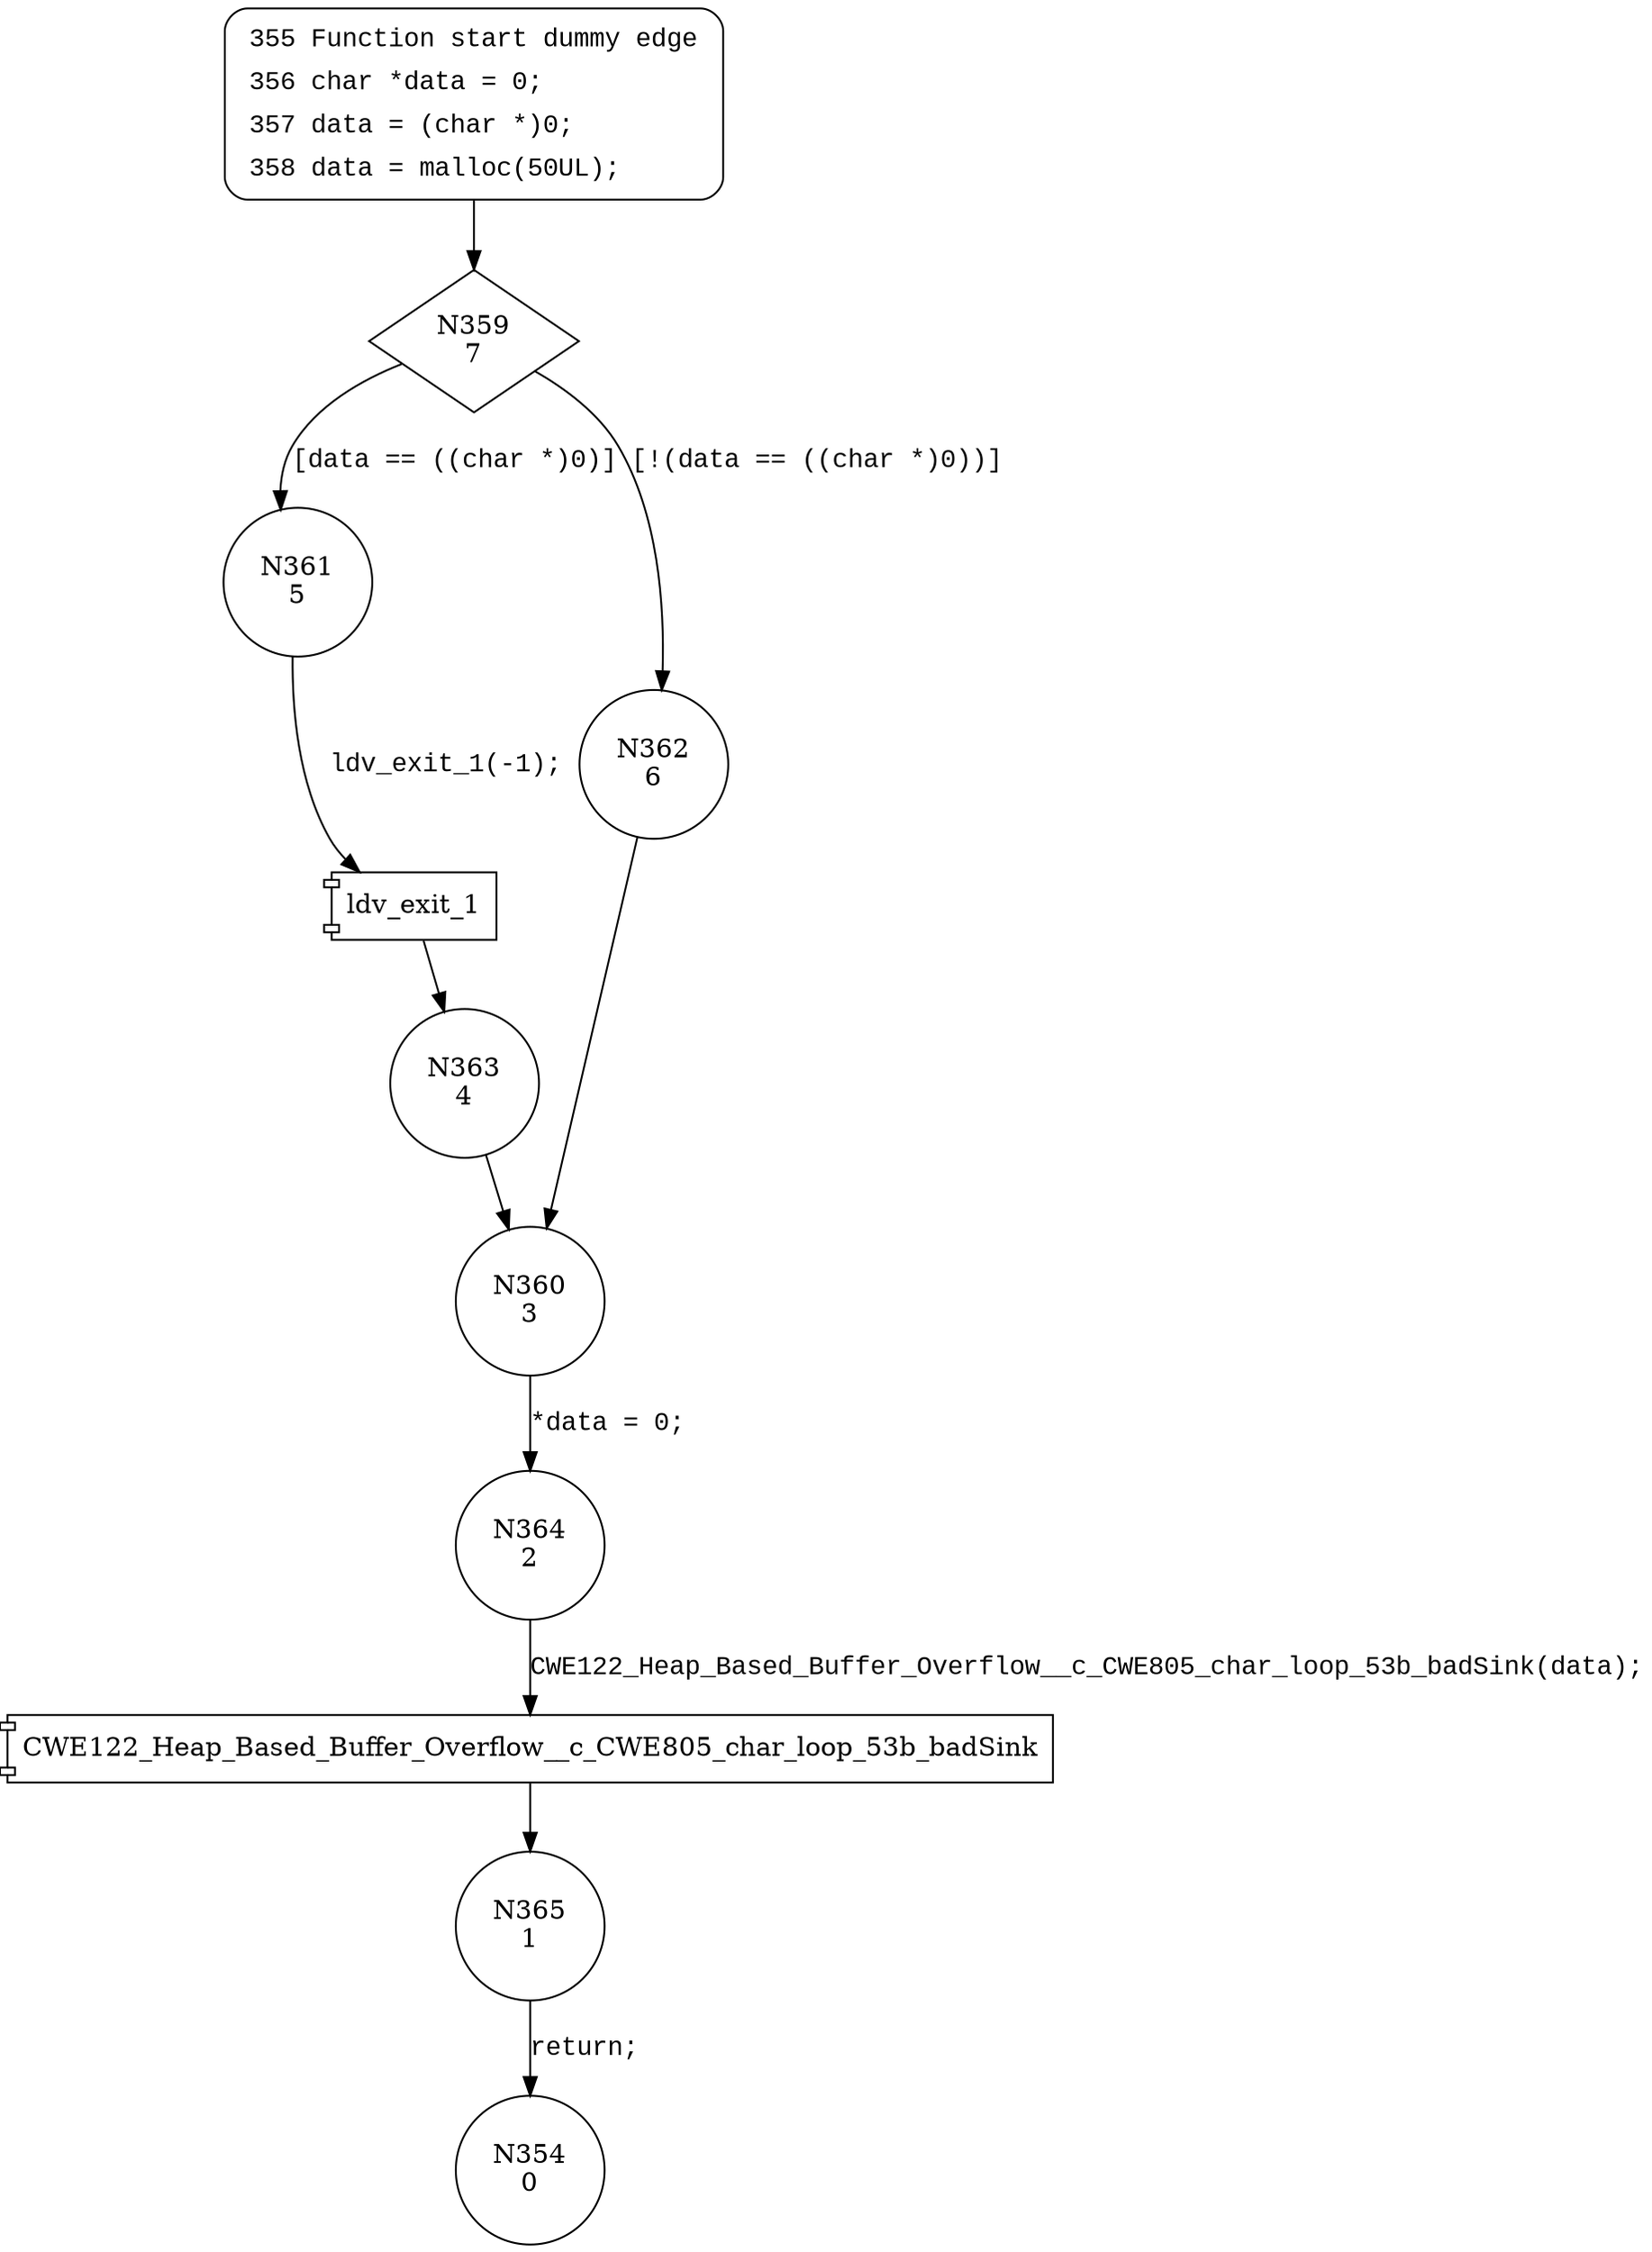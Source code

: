 digraph CWE122_Heap_Based_Buffer_Overflow__c_CWE805_char_loop_53_bad {
359 [shape="diamond" label="N359\n7"]
361 [shape="circle" label="N361\n5"]
362 [shape="circle" label="N362\n6"]
360 [shape="circle" label="N360\n3"]
364 [shape="circle" label="N364\n2"]
365 [shape="circle" label="N365\n1"]
363 [shape="circle" label="N363\n4"]
354 [shape="circle" label="N354\n0"]
355 [style="filled,bold" penwidth="1" fillcolor="white" fontname="Courier New" shape="Mrecord" label=<<table border="0" cellborder="0" cellpadding="3" bgcolor="white"><tr><td align="right">355</td><td align="left">Function start dummy edge</td></tr><tr><td align="right">356</td><td align="left">char *data = 0;</td></tr><tr><td align="right">357</td><td align="left">data = (char *)0;</td></tr><tr><td align="right">358</td><td align="left">data = malloc(50UL);</td></tr></table>>]
355 -> 359[label=""]
359 -> 361 [label="[data == ((char *)0)]" fontname="Courier New"]
359 -> 362 [label="[!(data == ((char *)0))]" fontname="Courier New"]
360 -> 364 [label="*data = 0;" fontname="Courier New"]
100012 [shape="component" label="CWE122_Heap_Based_Buffer_Overflow__c_CWE805_char_loop_53b_badSink"]
364 -> 100012 [label="CWE122_Heap_Based_Buffer_Overflow__c_CWE805_char_loop_53b_badSink(data);" fontname="Courier New"]
100012 -> 365 [label="" fontname="Courier New"]
100013 [shape="component" label="ldv_exit_1"]
361 -> 100013 [label="ldv_exit_1(-1);" fontname="Courier New"]
100013 -> 363 [label="" fontname="Courier New"]
362 -> 360 [label="" fontname="Courier New"]
365 -> 354 [label="return;" fontname="Courier New"]
363 -> 360 [label="" fontname="Courier New"]
}
